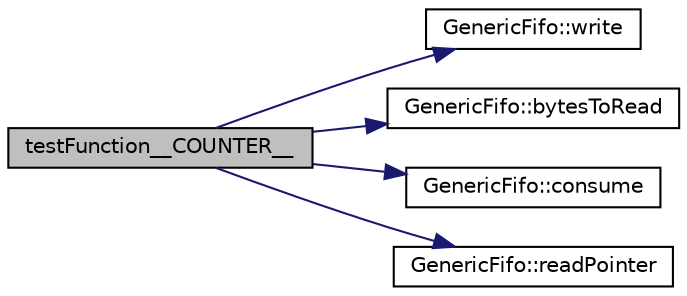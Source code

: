 digraph "testFunction__COUNTER__"
{
 // INTERACTIVE_SVG=YES
  edge [fontname="Helvetica",fontsize="10",labelfontname="Helvetica",labelfontsize="10"];
  node [fontname="Helvetica",fontsize="10",shape=record];
  rankdir="LR";
  Node1 [label="testFunction__COUNTER__",height=0.2,width=0.4,color="black", fillcolor="grey75", style="filled", fontcolor="black"];
  Node1 -> Node2 [color="midnightblue",fontsize="10",style="solid",fontname="Helvetica"];
  Node2 [label="GenericFifo::write",height=0.2,width=0.4,color="black", fillcolor="white", style="filled",URL="$class_generic_fifo.html#a863f7f3660fcd2a841b8b4ae61d8928a"];
  Node1 -> Node3 [color="midnightblue",fontsize="10",style="solid",fontname="Helvetica"];
  Node3 [label="GenericFifo::bytesToRead",height=0.2,width=0.4,color="black", fillcolor="white", style="filled",URL="$class_generic_fifo.html#a494068f146206237ce4998180093554f"];
  Node1 -> Node4 [color="midnightblue",fontsize="10",style="solid",fontname="Helvetica"];
  Node4 [label="GenericFifo::consume",height=0.2,width=0.4,color="black", fillcolor="white", style="filled",URL="$class_generic_fifo.html#af7d44db0c2bc1a3d3d61c51281e1abb2"];
  Node1 -> Node5 [color="midnightblue",fontsize="10",style="solid",fontname="Helvetica"];
  Node5 [label="GenericFifo::readPointer",height=0.2,width=0.4,color="black", fillcolor="white", style="filled",URL="$class_generic_fifo.html#af3e5da0e1d4348d8f7c426643eb9acf4"];
}
